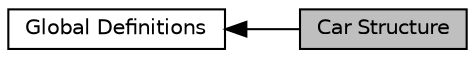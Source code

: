 digraph "Car Structure"
{
  edge [fontname="Helvetica",fontsize="10",labelfontname="Helvetica",labelfontsize="10"];
  node [fontname="Helvetica",fontsize="10",shape=record];
  rankdir=LR;
  Node0 [label="Car Structure",height=0.2,width=0.4,color="black", fillcolor="grey75", style="filled", fontcolor="black"];
  Node1 [label="Global Definitions",height=0.2,width=0.4,color="black", fillcolor="white", style="filled",URL="$group__definitions.html",tooltip="This is the global definitions used in TORCS. "];
  Node1->Node0 [shape=plaintext, dir="back", style="solid"];
}
